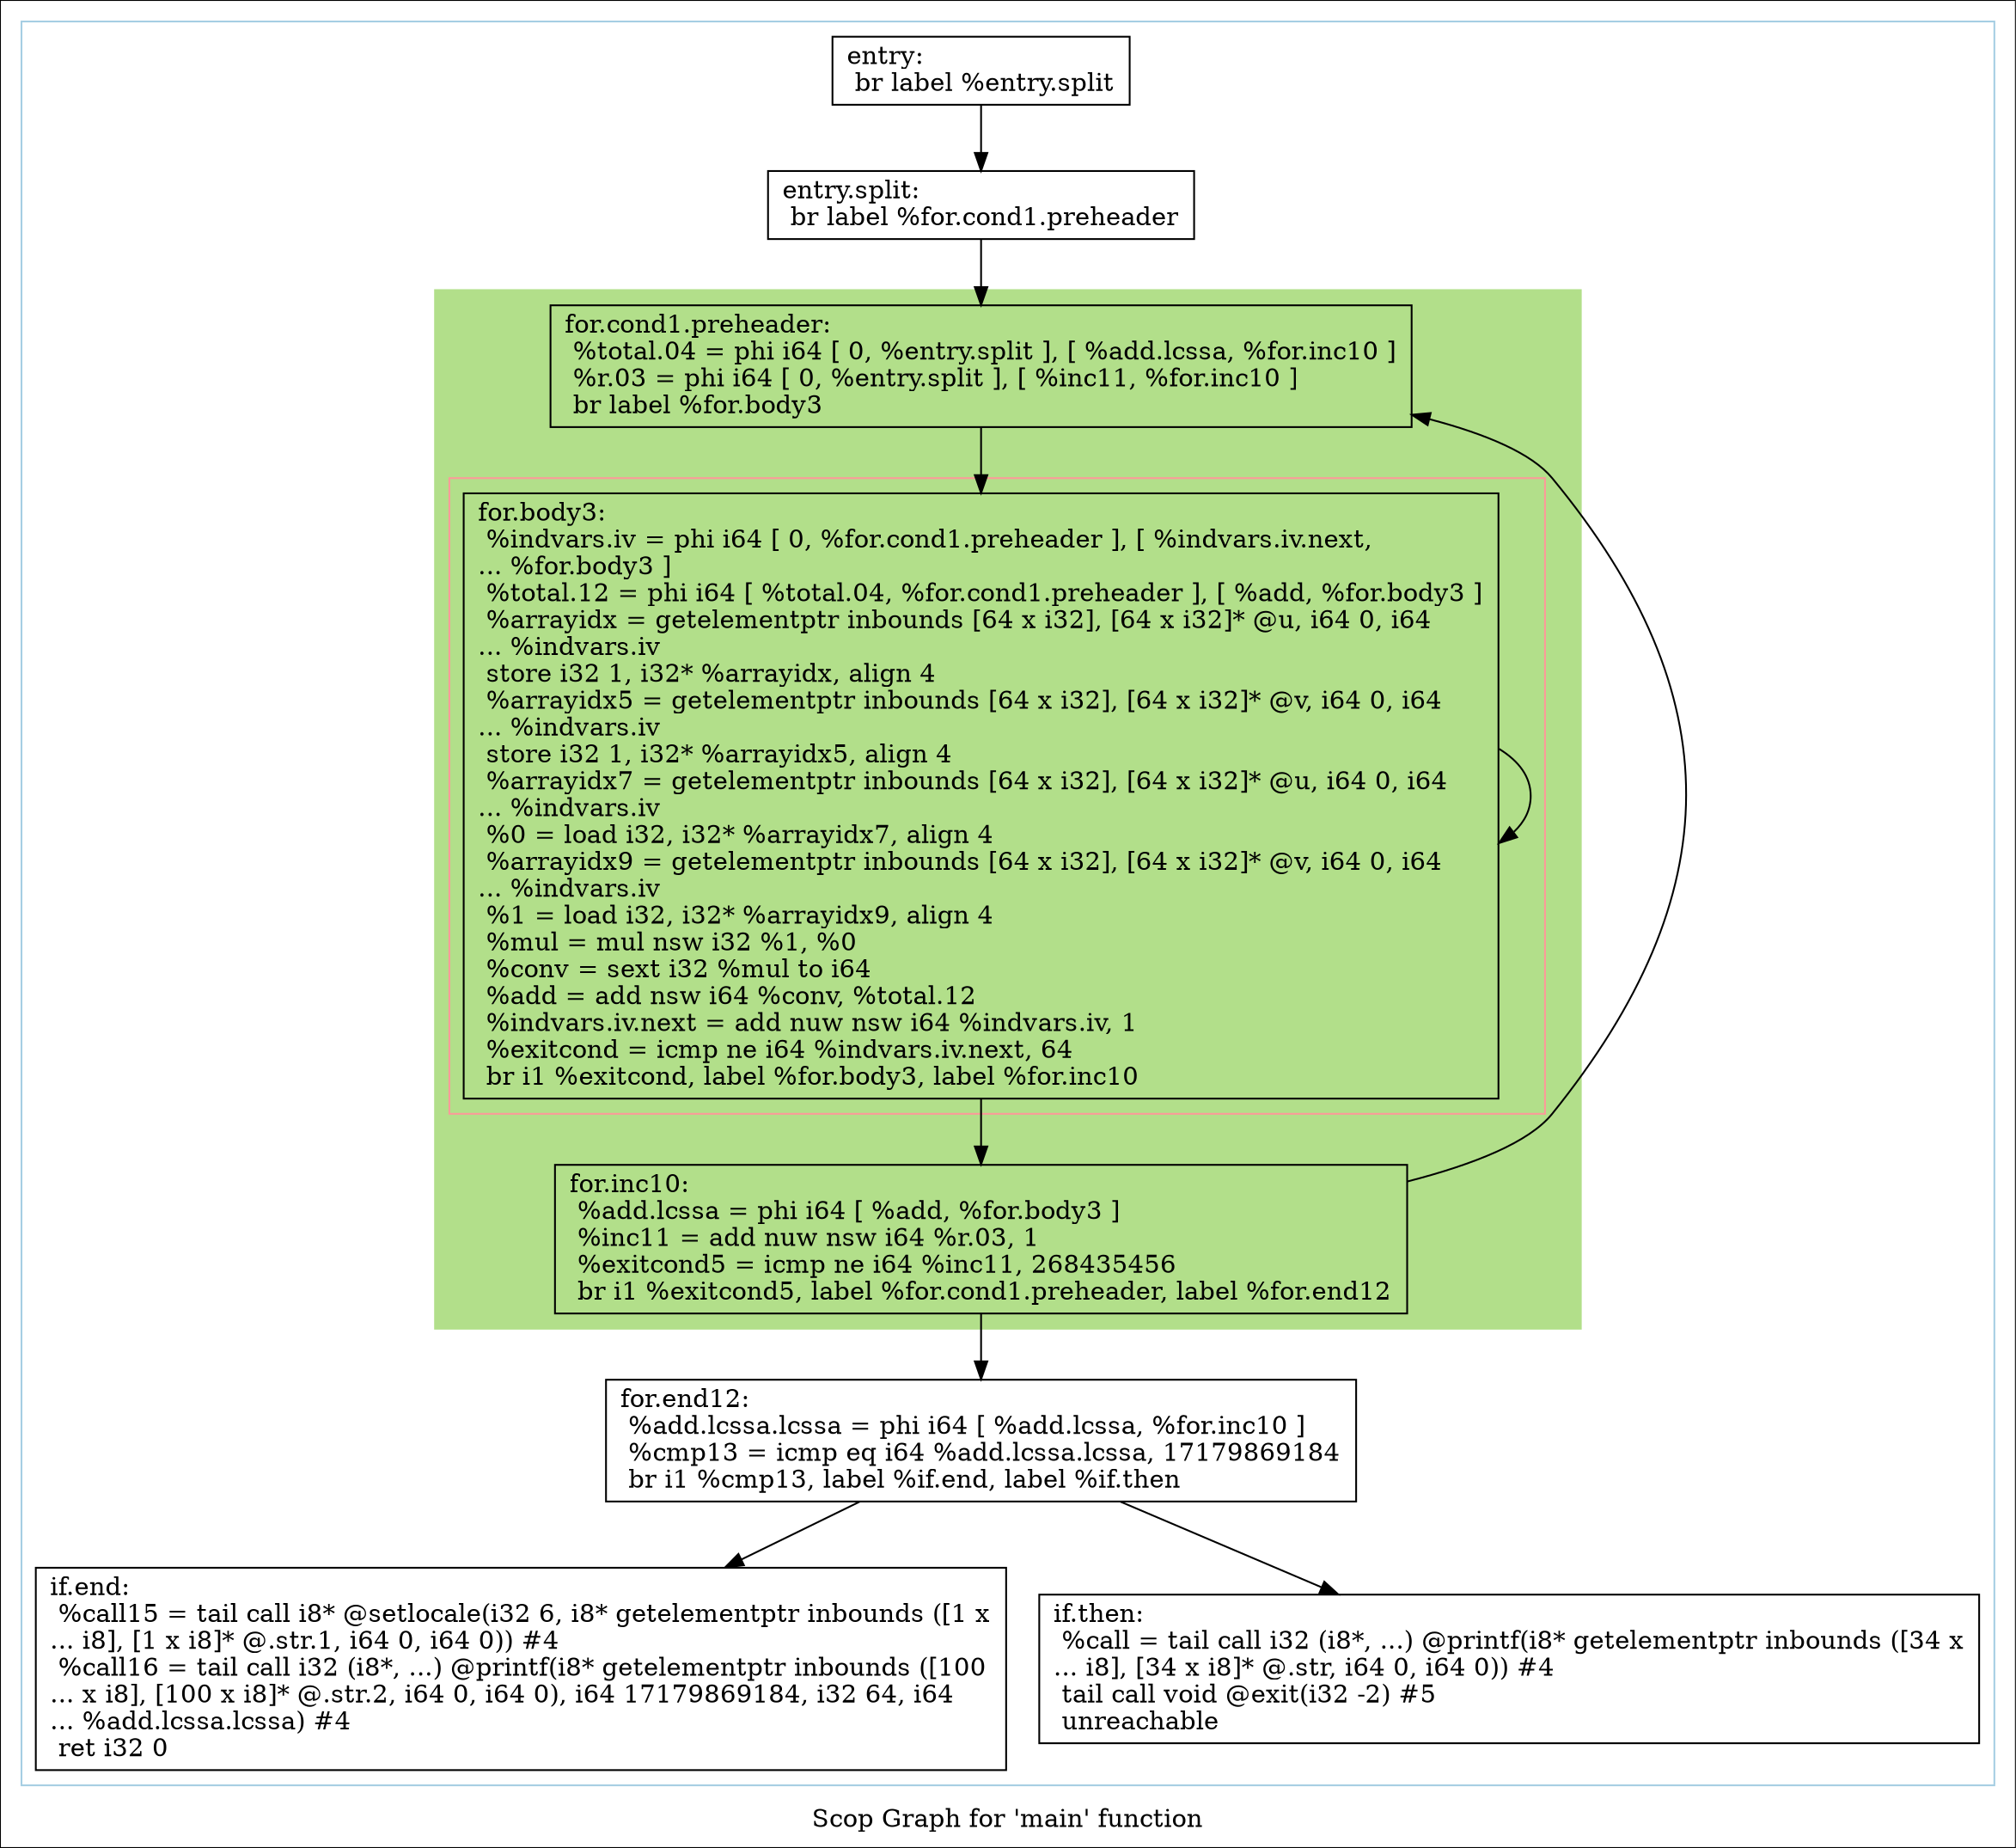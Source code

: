 digraph "Scop Graph for 'main' function" {
	label="Scop Graph for 'main' function";

	Node0x4fd71d0 [shape=record,label="{entry:\l  br label %entry.split\l}"];
	Node0x4fd71d0 -> Node0x4fd76d0;
	Node0x4fd76d0 [shape=record,label="{entry.split:                                      \l  br label %for.cond1.preheader\l}"];
	Node0x4fd76d0 -> Node0x4fd8820;
	Node0x4fd8820 [shape=record,label="{for.cond1.preheader:                              \l  %total.04 = phi i64 [ 0, %entry.split ], [ %add.lcssa, %for.inc10 ]\l  %r.03 = phi i64 [ 0, %entry.split ], [ %inc11, %for.inc10 ]\l  br label %for.body3\l}"];
	Node0x4fd8820 -> Node0x4fd7650;
	Node0x4fd7650 [shape=record,label="{for.body3:                                        \l  %indvars.iv = phi i64 [ 0, %for.cond1.preheader ], [ %indvars.iv.next,\l... %for.body3 ]\l  %total.12 = phi i64 [ %total.04, %for.cond1.preheader ], [ %add, %for.body3 ]\l  %arrayidx = getelementptr inbounds [64 x i32], [64 x i32]* @u, i64 0, i64\l... %indvars.iv\l  store i32 1, i32* %arrayidx, align 4\l  %arrayidx5 = getelementptr inbounds [64 x i32], [64 x i32]* @v, i64 0, i64\l... %indvars.iv\l  store i32 1, i32* %arrayidx5, align 4\l  %arrayidx7 = getelementptr inbounds [64 x i32], [64 x i32]* @u, i64 0, i64\l... %indvars.iv\l  %0 = load i32, i32* %arrayidx7, align 4\l  %arrayidx9 = getelementptr inbounds [64 x i32], [64 x i32]* @v, i64 0, i64\l... %indvars.iv\l  %1 = load i32, i32* %arrayidx9, align 4\l  %mul = mul nsw i32 %1, %0\l  %conv = sext i32 %mul to i64\l  %add = add nsw i64 %conv, %total.12\l  %indvars.iv.next = add nuw nsw i64 %indvars.iv, 1\l  %exitcond = icmp ne i64 %indvars.iv.next, 64\l  br i1 %exitcond, label %for.body3, label %for.inc10\l}"];
	Node0x4fd7650 -> Node0x4fd7650[constraint=false];
	Node0x4fd7650 -> Node0x4fd88d0;
	Node0x4fd88d0 [shape=record,label="{for.inc10:                                        \l  %add.lcssa = phi i64 [ %add, %for.body3 ]\l  %inc11 = add nuw nsw i64 %r.03, 1\l  %exitcond5 = icmp ne i64 %inc11, 268435456\l  br i1 %exitcond5, label %for.cond1.preheader, label %for.end12\l}"];
	Node0x4fd88d0 -> Node0x4fd8820[constraint=false];
	Node0x4fd88d0 -> Node0x4fd9c50;
	Node0x4fd9c50 [shape=record,label="{for.end12:                                        \l  %add.lcssa.lcssa = phi i64 [ %add.lcssa, %for.inc10 ]\l  %cmp13 = icmp eq i64 %add.lcssa.lcssa, 17179869184\l  br i1 %cmp13, label %if.end, label %if.then\l}"];
	Node0x4fd9c50 -> Node0x4fd9c70;
	Node0x4fd9c50 -> Node0x4fd9df0;
	Node0x4fd9c70 [shape=record,label="{if.end:                                           \l  %call15 = tail call i8* @setlocale(i32 6, i8* getelementptr inbounds ([1 x\l... i8], [1 x i8]* @.str.1, i64 0, i64 0)) #4\l  %call16 = tail call i32 (i8*, ...) @printf(i8* getelementptr inbounds ([100\l... x i8], [100 x i8]* @.str.2, i64 0, i64 0), i64 17179869184, i32 64, i64\l... %add.lcssa.lcssa) #4\l  ret i32 0\l}"];
	Node0x4fd9df0 [shape=record,label="{if.then:                                          \l  %call = tail call i32 (i8*, ...) @printf(i8* getelementptr inbounds ([34 x\l... i8], [34 x i8]* @.str, i64 0, i64 0)) #4\l  tail call void @exit(i32 -2) #5\l  unreachable\l}"];
	colorscheme = "paired12"
        subgraph cluster_0x4fc8b20 {
          label = "";
          style = solid;
          color = 1
          subgraph cluster_0x4fc9720 {
            label = "";
            style = filled;
            color = 3            subgraph cluster_0x4fc8e80 {
              label = "";
              style = solid;
              color = 5
              Node0x4fd7650;
            }
            Node0x4fd8820;
            Node0x4fd88d0;
          }
          Node0x4fd71d0;
          Node0x4fd76d0;
          Node0x4fd9c50;
          Node0x4fd9c70;
          Node0x4fd9df0;
        }
}
